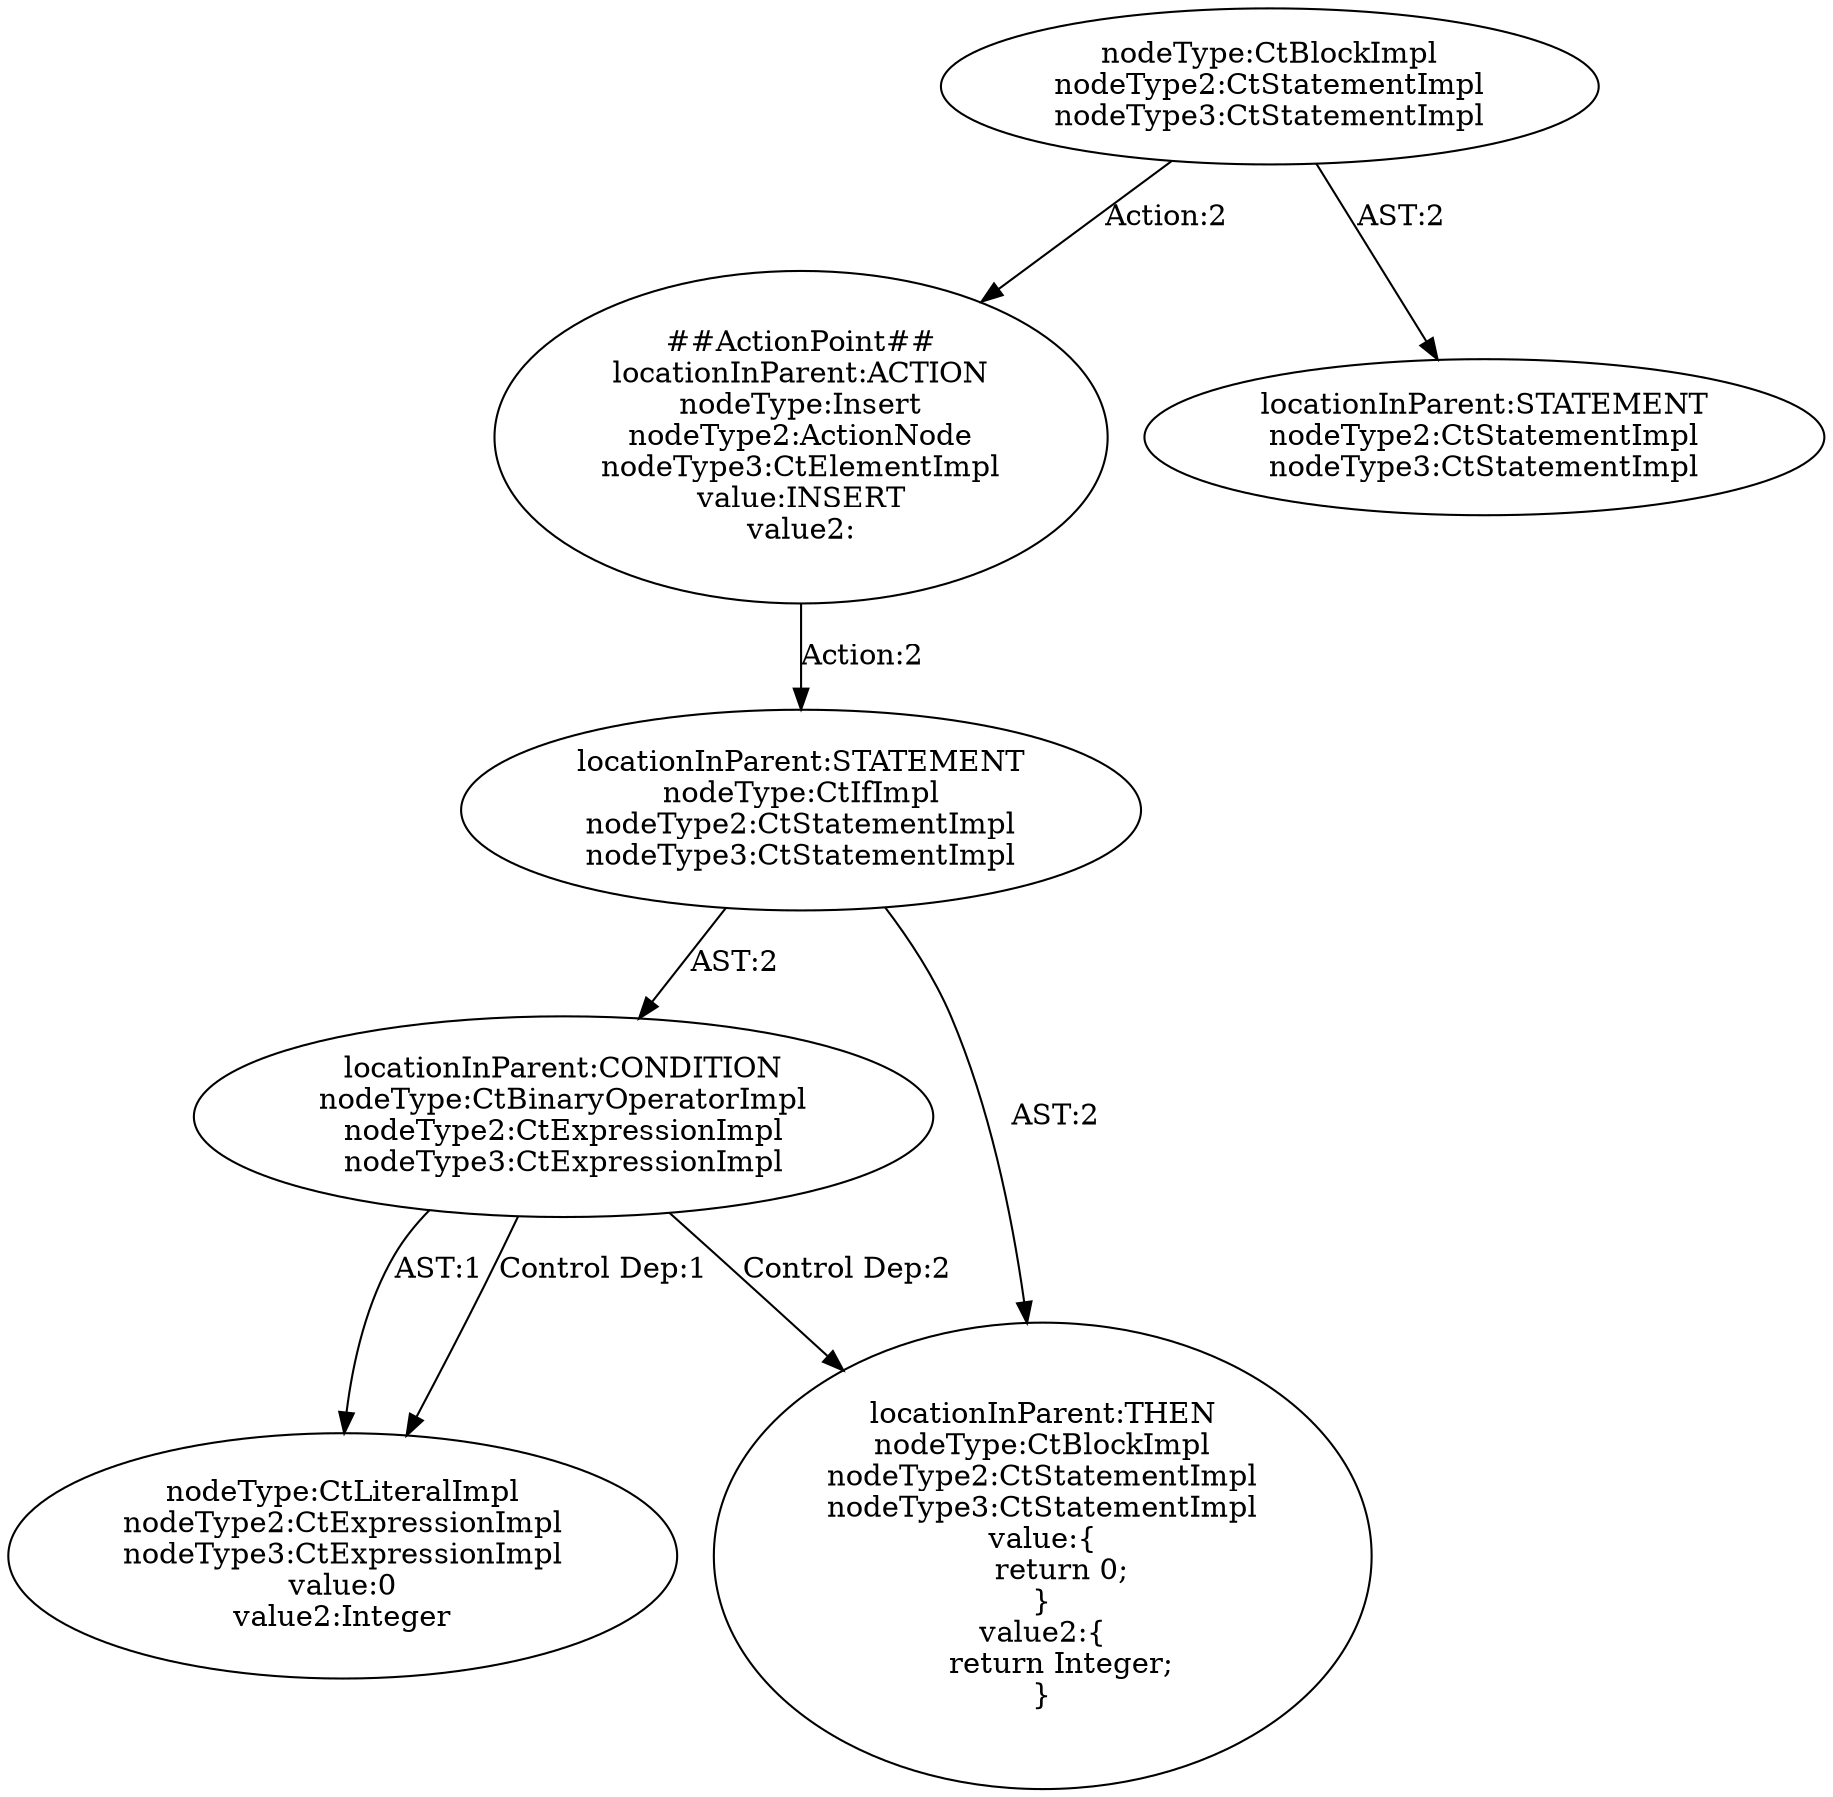 digraph "Pattern" {
0 [label="##ActionPoint##
locationInParent:ACTION
nodeType:Insert
nodeType2:ActionNode
nodeType3:CtElementImpl
value:INSERT
value2:" shape=ellipse]
1 [label="nodeType:CtBlockImpl
nodeType2:CtStatementImpl
nodeType3:CtStatementImpl" shape=ellipse]
2 [label="locationInParent:STATEMENT
nodeType2:CtStatementImpl
nodeType3:CtStatementImpl" shape=ellipse]
3 [label="nodeType:CtLiteralImpl
nodeType2:CtExpressionImpl
nodeType3:CtExpressionImpl
value:0
value2:Integer" shape=ellipse]
4 [label="locationInParent:CONDITION
nodeType:CtBinaryOperatorImpl
nodeType2:CtExpressionImpl
nodeType3:CtExpressionImpl" shape=ellipse]
5 [label="locationInParent:STATEMENT
nodeType:CtIfImpl
nodeType2:CtStatementImpl
nodeType3:CtStatementImpl" shape=ellipse]
6 [label="locationInParent:THEN
nodeType:CtBlockImpl
nodeType2:CtStatementImpl
nodeType3:CtStatementImpl
value:\{
    return 0;
\}
value2:\{
    return Integer;
\}" shape=ellipse]
0 -> 5 [label="Action:2"];
1 -> 0 [label="Action:2"];
1 -> 2 [label="AST:2"];
4 -> 3 [label="AST:1"];
4 -> 6 [label="Control Dep:2"];
4 -> 3 [label="Control Dep:1"];
5 -> 4 [label="AST:2"];
5 -> 6 [label="AST:2"];
}